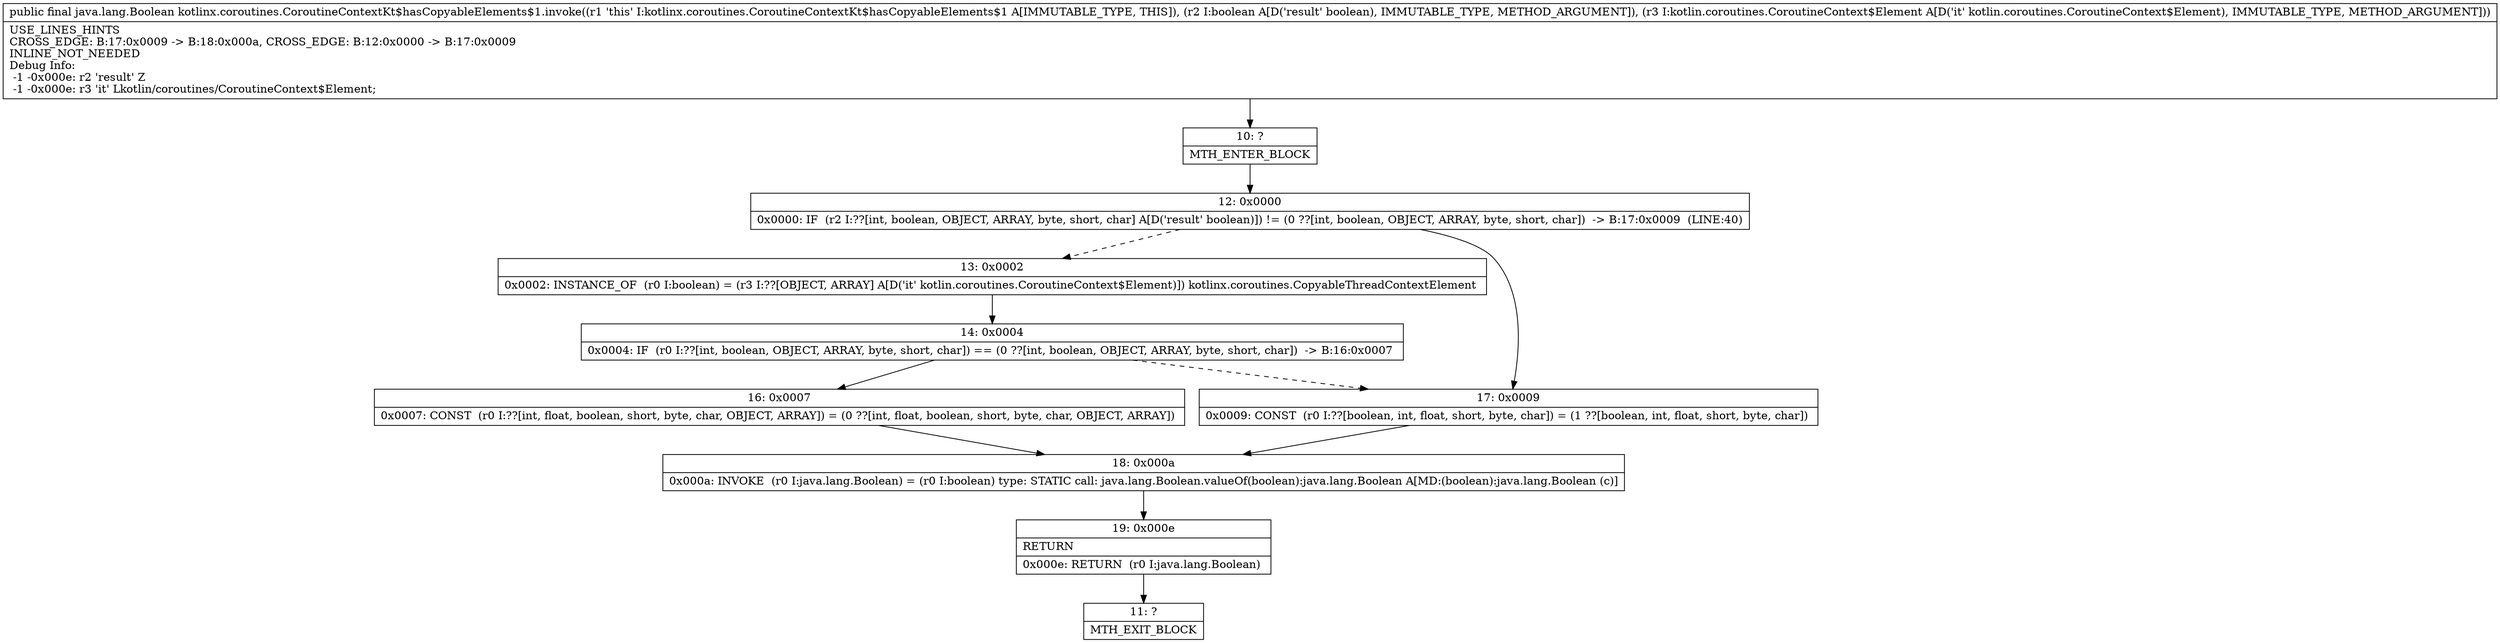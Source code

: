 digraph "CFG forkotlinx.coroutines.CoroutineContextKt$hasCopyableElements$1.invoke(ZLkotlin\/coroutines\/CoroutineContext$Element;)Ljava\/lang\/Boolean;" {
Node_10 [shape=record,label="{10\:\ ?|MTH_ENTER_BLOCK\l}"];
Node_12 [shape=record,label="{12\:\ 0x0000|0x0000: IF  (r2 I:??[int, boolean, OBJECT, ARRAY, byte, short, char] A[D('result' boolean)]) != (0 ??[int, boolean, OBJECT, ARRAY, byte, short, char])  \-\> B:17:0x0009  (LINE:40)\l}"];
Node_13 [shape=record,label="{13\:\ 0x0002|0x0002: INSTANCE_OF  (r0 I:boolean) = (r3 I:??[OBJECT, ARRAY] A[D('it' kotlin.coroutines.CoroutineContext$Element)]) kotlinx.coroutines.CopyableThreadContextElement \l}"];
Node_14 [shape=record,label="{14\:\ 0x0004|0x0004: IF  (r0 I:??[int, boolean, OBJECT, ARRAY, byte, short, char]) == (0 ??[int, boolean, OBJECT, ARRAY, byte, short, char])  \-\> B:16:0x0007 \l}"];
Node_16 [shape=record,label="{16\:\ 0x0007|0x0007: CONST  (r0 I:??[int, float, boolean, short, byte, char, OBJECT, ARRAY]) = (0 ??[int, float, boolean, short, byte, char, OBJECT, ARRAY]) \l}"];
Node_18 [shape=record,label="{18\:\ 0x000a|0x000a: INVOKE  (r0 I:java.lang.Boolean) = (r0 I:boolean) type: STATIC call: java.lang.Boolean.valueOf(boolean):java.lang.Boolean A[MD:(boolean):java.lang.Boolean (c)]\l}"];
Node_19 [shape=record,label="{19\:\ 0x000e|RETURN\l|0x000e: RETURN  (r0 I:java.lang.Boolean) \l}"];
Node_11 [shape=record,label="{11\:\ ?|MTH_EXIT_BLOCK\l}"];
Node_17 [shape=record,label="{17\:\ 0x0009|0x0009: CONST  (r0 I:??[boolean, int, float, short, byte, char]) = (1 ??[boolean, int, float, short, byte, char]) \l}"];
MethodNode[shape=record,label="{public final java.lang.Boolean kotlinx.coroutines.CoroutineContextKt$hasCopyableElements$1.invoke((r1 'this' I:kotlinx.coroutines.CoroutineContextKt$hasCopyableElements$1 A[IMMUTABLE_TYPE, THIS]), (r2 I:boolean A[D('result' boolean), IMMUTABLE_TYPE, METHOD_ARGUMENT]), (r3 I:kotlin.coroutines.CoroutineContext$Element A[D('it' kotlin.coroutines.CoroutineContext$Element), IMMUTABLE_TYPE, METHOD_ARGUMENT]))  | USE_LINES_HINTS\lCROSS_EDGE: B:17:0x0009 \-\> B:18:0x000a, CROSS_EDGE: B:12:0x0000 \-\> B:17:0x0009\lINLINE_NOT_NEEDED\lDebug Info:\l  \-1 \-0x000e: r2 'result' Z\l  \-1 \-0x000e: r3 'it' Lkotlin\/coroutines\/CoroutineContext$Element;\l}"];
MethodNode -> Node_10;Node_10 -> Node_12;
Node_12 -> Node_13[style=dashed];
Node_12 -> Node_17;
Node_13 -> Node_14;
Node_14 -> Node_16;
Node_14 -> Node_17[style=dashed];
Node_16 -> Node_18;
Node_18 -> Node_19;
Node_19 -> Node_11;
Node_17 -> Node_18;
}

